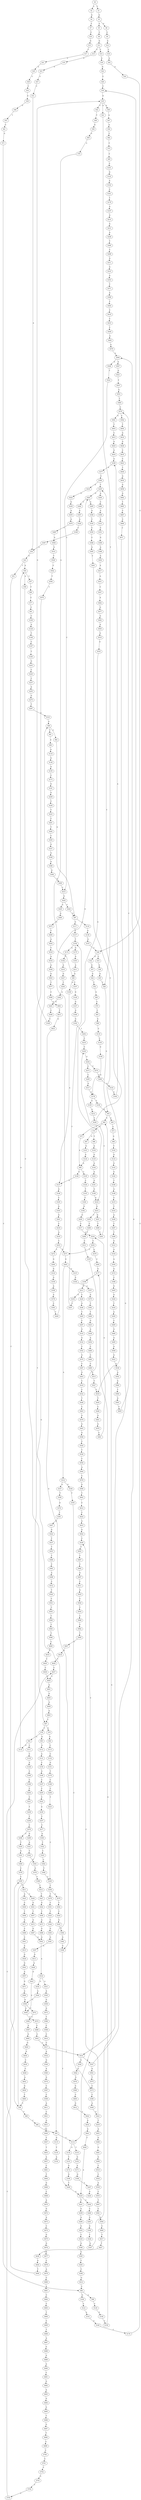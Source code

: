 strict digraph  {
	S0 -> S1 [ label = T ];
	S0 -> S2 [ label = C ];
	S1 -> S3 [ label = G ];
	S2 -> S4 [ label = G ];
	S3 -> S5 [ label = C ];
	S3 -> S6 [ label = G ];
	S4 -> S7 [ label = T ];
	S5 -> S8 [ label = C ];
	S6 -> S9 [ label = C ];
	S7 -> S10 [ label = C ];
	S8 -> S11 [ label = G ];
	S9 -> S12 [ label = G ];
	S10 -> S13 [ label = G ];
	S11 -> S14 [ label = T ];
	S11 -> S15 [ label = C ];
	S12 -> S16 [ label = C ];
	S13 -> S17 [ label = T ];
	S14 -> S18 [ label = A ];
	S15 -> S19 [ label = A ];
	S16 -> S20 [ label = A ];
	S17 -> S21 [ label = G ];
	S18 -> S22 [ label = G ];
	S19 -> S23 [ label = A ];
	S20 -> S24 [ label = G ];
	S21 -> S25 [ label = A ];
	S22 -> S26 [ label = C ];
	S23 -> S27 [ label = C ];
	S24 -> S28 [ label = C ];
	S25 -> S29 [ label = C ];
	S26 -> S30 [ label = C ];
	S27 -> S31 [ label = C ];
	S28 -> S32 [ label = G ];
	S28 -> S33 [ label = C ];
	S29 -> S34 [ label = C ];
	S30 -> S35 [ label = G ];
	S31 -> S36 [ label = A ];
	S32 -> S37 [ label = G ];
	S33 -> S38 [ label = G ];
	S34 -> S39 [ label = G ];
	S35 -> S40 [ label = A ];
	S35 -> S41 [ label = G ];
	S35 -> S42 [ label = C ];
	S36 -> S43 [ label = G ];
	S37 -> S44 [ label = G ];
	S38 -> S45 [ label = G ];
	S39 -> S46 [ label = G ];
	S40 -> S47 [ label = A ];
	S41 -> S48 [ label = T ];
	S42 -> S49 [ label = T ];
	S43 -> S50 [ label = A ];
	S43 -> S51 [ label = T ];
	S44 -> S52 [ label = T ];
	S45 -> S48 [ label = T ];
	S46 -> S53 [ label = T ];
	S47 -> S54 [ label = A ];
	S48 -> S55 [ label = G ];
	S49 -> S56 [ label = G ];
	S50 -> S57 [ label = C ];
	S50 -> S58 [ label = A ];
	S51 -> S59 [ label = C ];
	S52 -> S60 [ label = G ];
	S53 -> S61 [ label = C ];
	S54 -> S62 [ label = C ];
	S55 -> S63 [ label = A ];
	S55 -> S64 [ label = G ];
	S56 -> S65 [ label = G ];
	S57 -> S66 [ label = T ];
	S58 -> S67 [ label = C ];
	S59 -> S68 [ label = T ];
	S59 -> S69 [ label = G ];
	S60 -> S70 [ label = C ];
	S61 -> S71 [ label = G ];
	S62 -> S72 [ label = C ];
	S63 -> S73 [ label = C ];
	S64 -> S74 [ label = T ];
	S64 -> S75 [ label = A ];
	S65 -> S76 [ label = A ];
	S66 -> S77 [ label = C ];
	S67 -> S78 [ label = C ];
	S67 -> S79 [ label = A ];
	S68 -> S80 [ label = C ];
	S69 -> S81 [ label = T ];
	S69 -> S82 [ label = C ];
	S70 -> S83 [ label = C ];
	S71 -> S84 [ label = C ];
	S72 -> S85 [ label = C ];
	S73 -> S86 [ label = G ];
	S74 -> S87 [ label = G ];
	S74 -> S88 [ label = T ];
	S75 -> S89 [ label = A ];
	S76 -> S90 [ label = A ];
	S77 -> S91 [ label = C ];
	S78 -> S92 [ label = A ];
	S78 -> S93 [ label = G ];
	S79 -> S94 [ label = G ];
	S80 -> S95 [ label = T ];
	S81 -> S96 [ label = A ];
	S82 -> S97 [ label = G ];
	S83 -> S98 [ label = G ];
	S84 -> S99 [ label = A ];
	S84 -> S100 [ label = G ];
	S85 -> S101 [ label = C ];
	S86 -> S102 [ label = T ];
	S87 -> S103 [ label = G ];
	S88 -> S104 [ label = A ];
	S89 -> S105 [ label = C ];
	S89 -> S106 [ label = G ];
	S90 -> S107 [ label = T ];
	S90 -> S108 [ label = G ];
	S91 -> S109 [ label = C ];
	S92 -> S110 [ label = G ];
	S92 -> S111 [ label = C ];
	S93 -> S112 [ label = G ];
	S94 -> S113 [ label = C ];
	S95 -> S114 [ label = C ];
	S95 -> S115 [ label = G ];
	S96 -> S116 [ label = A ];
	S97 -> S117 [ label = G ];
	S97 -> S118 [ label = C ];
	S98 -> S119 [ label = C ];
	S99 -> S120 [ label = C ];
	S100 -> S121 [ label = T ];
	S101 -> S122 [ label = G ];
	S102 -> S123 [ label = G ];
	S103 -> S124 [ label = A ];
	S104 -> S125 [ label = G ];
	S105 -> S126 [ label = C ];
	S106 -> S127 [ label = A ];
	S107 -> S128 [ label = G ];
	S108 -> S127 [ label = A ];
	S109 -> S129 [ label = A ];
	S110 -> S50 [ label = A ];
	S111 -> S130 [ label = C ];
	S112 -> S131 [ label = A ];
	S113 -> S132 [ label = C ];
	S114 -> S133 [ label = T ];
	S114 -> S134 [ label = G ];
	S115 -> S135 [ label = T ];
	S116 -> S136 [ label = G ];
	S117 -> S137 [ label = C ];
	S118 -> S138 [ label = A ];
	S119 -> S139 [ label = C ];
	S120 -> S140 [ label = G ];
	S121 -> S141 [ label = A ];
	S122 -> S142 [ label = A ];
	S123 -> S143 [ label = G ];
	S124 -> S89 [ label = A ];
	S125 -> S144 [ label = A ];
	S126 -> S145 [ label = T ];
	S127 -> S146 [ label = A ];
	S128 -> S147 [ label = G ];
	S129 -> S148 [ label = T ];
	S130 -> S149 [ label = A ];
	S131 -> S150 [ label = C ];
	S132 -> S151 [ label = G ];
	S133 -> S152 [ label = G ];
	S134 -> S153 [ label = T ];
	S135 -> S154 [ label = A ];
	S136 -> S155 [ label = A ];
	S137 -> S156 [ label = T ];
	S138 -> S157 [ label = G ];
	S139 -> S158 [ label = G ];
	S140 -> S159 [ label = C ];
	S141 -> S160 [ label = G ];
	S142 -> S161 [ label = C ];
	S143 -> S162 [ label = G ];
	S144 -> S163 [ label = A ];
	S145 -> S164 [ label = C ];
	S146 -> S165 [ label = C ];
	S147 -> S166 [ label = G ];
	S148 -> S167 [ label = C ];
	S149 -> S168 [ label = C ];
	S150 -> S169 [ label = G ];
	S151 -> S170 [ label = T ];
	S152 -> S171 [ label = A ];
	S153 -> S172 [ label = G ];
	S155 -> S173 [ label = C ];
	S156 -> S174 [ label = A ];
	S156 -> S175 [ label = G ];
	S157 -> S28 [ label = C ];
	S158 -> S176 [ label = G ];
	S159 -> S177 [ label = G ];
	S160 -> S178 [ label = C ];
	S161 -> S179 [ label = T ];
	S162 -> S180 [ label = T ];
	S163 -> S181 [ label = G ];
	S164 -> S182 [ label = G ];
	S165 -> S183 [ label = G ];
	S166 -> S184 [ label = G ];
	S167 -> S185 [ label = T ];
	S168 -> S186 [ label = C ];
	S169 -> S187 [ label = C ];
	S170 -> S188 [ label = C ];
	S171 -> S189 [ label = G ];
	S172 -> S190 [ label = G ];
	S173 -> S191 [ label = G ];
	S174 -> S192 [ label = T ];
	S175 -> S193 [ label = G ];
	S176 -> S194 [ label = T ];
	S176 -> S195 [ label = A ];
	S177 -> S196 [ label = C ];
	S178 -> S30 [ label = C ];
	S179 -> S197 [ label = A ];
	S180 -> S198 [ label = A ];
	S181 -> S199 [ label = G ];
	S182 -> S200 [ label = G ];
	S183 -> S201 [ label = G ];
	S184 -> S202 [ label = T ];
	S185 -> S203 [ label = G ];
	S186 -> S204 [ label = C ];
	S187 -> S205 [ label = C ];
	S188 -> S206 [ label = C ];
	S189 -> S207 [ label = T ];
	S190 -> S208 [ label = T ];
	S191 -> S209 [ label = G ];
	S192 -> S210 [ label = A ];
	S193 -> S211 [ label = A ];
	S194 -> S55 [ label = G ];
	S195 -> S212 [ label = A ];
	S196 -> S213 [ label = G ];
	S197 -> S214 [ label = G ];
	S198 -> S215 [ label = C ];
	S199 -> S216 [ label = G ];
	S200 -> S217 [ label = C ];
	S201 -> S218 [ label = C ];
	S202 -> S219 [ label = C ];
	S203 -> S220 [ label = C ];
	S204 -> S221 [ label = C ];
	S205 -> S222 [ label = C ];
	S206 -> S223 [ label = T ];
	S207 -> S224 [ label = A ];
	S208 -> S225 [ label = A ];
	S209 -> S226 [ label = C ];
	S210 -> S227 [ label = G ];
	S211 -> S90 [ label = A ];
	S212 -> S228 [ label = C ];
	S213 -> S229 [ label = C ];
	S213 -> S230 [ label = G ];
	S214 -> S231 [ label = A ];
	S215 -> S232 [ label = T ];
	S216 -> S233 [ label = G ];
	S217 -> S234 [ label = A ];
	S218 -> S235 [ label = A ];
	S219 -> S236 [ label = C ];
	S220 -> S237 [ label = C ];
	S221 -> S238 [ label = T ];
	S222 -> S239 [ label = A ];
	S223 -> S240 [ label = C ];
	S225 -> S241 [ label = T ];
	S225 -> S242 [ label = C ];
	S226 -> S243 [ label = T ];
	S227 -> S244 [ label = T ];
	S228 -> S245 [ label = T ];
	S229 -> S246 [ label = G ];
	S230 -> S247 [ label = C ];
	S231 -> S248 [ label = A ];
	S232 -> S249 [ label = A ];
	S233 -> S250 [ label = T ];
	S233 -> S251 [ label = G ];
	S234 -> S252 [ label = C ];
	S235 -> S253 [ label = C ];
	S236 -> S254 [ label = G ];
	S237 -> S255 [ label = A ];
	S238 -> S256 [ label = T ];
	S239 -> S257 [ label = T ];
	S240 -> S258 [ label = T ];
	S241 -> S259 [ label = G ];
	S242 -> S260 [ label = C ];
	S243 -> S261 [ label = C ];
	S244 -> S262 [ label = A ];
	S245 -> S263 [ label = G ];
	S245 -> S264 [ label = A ];
	S246 -> S265 [ label = T ];
	S247 -> S156 [ label = T ];
	S248 -> S266 [ label = T ];
	S249 -> S267 [ label = T ];
	S250 -> S268 [ label = C ];
	S251 -> S269 [ label = T ];
	S252 -> S270 [ label = G ];
	S252 -> S271 [ label = C ];
	S253 -> S271 [ label = C ];
	S253 -> S272 [ label = T ];
	S254 -> S273 [ label = C ];
	S254 -> S274 [ label = T ];
	S255 -> S275 [ label = G ];
	S256 -> S276 [ label = C ];
	S257 -> S277 [ label = C ];
	S258 -> S278 [ label = T ];
	S258 -> S279 [ label = G ];
	S259 -> S280 [ label = A ];
	S260 -> S281 [ label = G ];
	S261 -> S282 [ label = T ];
	S262 -> S283 [ label = G ];
	S263 -> S284 [ label = C ];
	S263 -> S285 [ label = G ];
	S264 -> S286 [ label = C ];
	S265 -> S287 [ label = C ];
	S266 -> S288 [ label = C ];
	S267 -> S289 [ label = T ];
	S268 -> S290 [ label = T ];
	S269 -> S291 [ label = C ];
	S270 -> S292 [ label = C ];
	S271 -> S293 [ label = G ];
	S272 -> S294 [ label = G ];
	S273 -> S295 [ label = C ];
	S274 -> S296 [ label = C ];
	S275 -> S297 [ label = T ];
	S276 -> S298 [ label = C ];
	S276 -> S299 [ label = G ];
	S277 -> S300 [ label = G ];
	S278 -> S301 [ label = C ];
	S279 -> S302 [ label = T ];
	S280 -> S303 [ label = G ];
	S281 -> S304 [ label = G ];
	S282 -> S305 [ label = C ];
	S283 -> S306 [ label = C ];
	S284 -> S307 [ label = A ];
	S285 -> S308 [ label = A ];
	S286 -> S309 [ label = A ];
	S287 -> S310 [ label = G ];
	S288 -> S311 [ label = G ];
	S289 -> S312 [ label = G ];
	S290 -> S313 [ label = C ];
	S291 -> S236 [ label = C ];
	S292 -> S177 [ label = G ];
	S293 -> S314 [ label = A ];
	S293 -> S315 [ label = G ];
	S294 -> S316 [ label = G ];
	S295 -> S317 [ label = G ];
	S296 -> S318 [ label = G ];
	S297 -> S319 [ label = C ];
	S298 -> S320 [ label = T ];
	S299 -> S321 [ label = A ];
	S300 -> S322 [ label = T ];
	S301 -> S323 [ label = T ];
	S302 -> S324 [ label = C ];
	S303 -> S325 [ label = C ];
	S304 -> S326 [ label = T ];
	S305 -> S327 [ label = G ];
	S306 -> S328 [ label = C ];
	S307 -> S329 [ label = A ];
	S308 -> S330 [ label = C ];
	S309 -> S331 [ label = A ];
	S310 -> S332 [ label = A ];
	S311 -> S333 [ label = G ];
	S312 -> S334 [ label = G ];
	S313 -> S335 [ label = T ];
	S314 -> S336 [ label = G ];
	S314 -> S337 [ label = A ];
	S315 -> S338 [ label = G ];
	S316 -> S339 [ label = G ];
	S317 -> S176 [ label = G ];
	S318 -> S340 [ label = G ];
	S319 -> S69 [ label = G ];
	S320 -> S341 [ label = G ];
	S321 -> S342 [ label = T ];
	S322 -> S343 [ label = C ];
	S323 -> S344 [ label = C ];
	S324 -> S345 [ label = G ];
	S325 -> S346 [ label = G ];
	S326 -> S347 [ label = G ];
	S327 -> S348 [ label = A ];
	S328 -> S35 [ label = G ];
	S329 -> S349 [ label = C ];
	S330 -> S350 [ label = C ];
	S331 -> S351 [ label = C ];
	S332 -> S352 [ label = C ];
	S333 -> S353 [ label = G ];
	S334 -> S354 [ label = A ];
	S335 -> S114 [ label = C ];
	S336 -> S355 [ label = T ];
	S337 -> S356 [ label = T ];
	S338 -> S357 [ label = A ];
	S339 -> S358 [ label = A ];
	S340 -> S359 [ label = A ];
	S341 -> S360 [ label = T ];
	S342 -> S361 [ label = C ];
	S343 -> S362 [ label = C ];
	S344 -> S363 [ label = G ];
	S345 -> S364 [ label = T ];
	S346 -> S365 [ label = G ];
	S347 -> S64 [ label = G ];
	S348 -> S366 [ label = A ];
	S349 -> S367 [ label = C ];
	S350 -> S368 [ label = C ];
	S351 -> S369 [ label = G ];
	S352 -> S370 [ label = G ];
	S353 -> S371 [ label = T ];
	S354 -> S372 [ label = A ];
	S355 -> S373 [ label = C ];
	S356 -> S374 [ label = G ];
	S357 -> S375 [ label = A ];
	S358 -> S376 [ label = A ];
	S359 -> S377 [ label = A ];
	S360 -> S378 [ label = C ];
	S361 -> S379 [ label = G ];
	S362 -> S380 [ label = T ];
	S363 -> S381 [ label = G ];
	S364 -> S382 [ label = G ];
	S365 -> S383 [ label = T ];
	S366 -> S384 [ label = G ];
	S367 -> S36 [ label = A ];
	S368 -> S385 [ label = G ];
	S369 -> S386 [ label = A ];
	S370 -> S387 [ label = C ];
	S371 -> S388 [ label = A ];
	S372 -> S389 [ label = C ];
	S373 -> S390 [ label = C ];
	S374 -> S391 [ label = T ];
	S375 -> S392 [ label = T ];
	S376 -> S393 [ label = C ];
	S377 -> S394 [ label = C ];
	S378 -> S395 [ label = C ];
	S379 -> S396 [ label = T ];
	S380 -> S240 [ label = C ];
	S381 -> S397 [ label = A ];
	S382 -> S398 [ label = G ];
	S383 -> S399 [ label = C ];
	S384 -> S400 [ label = T ];
	S385 -> S401 [ label = T ];
	S386 -> S402 [ label = A ];
	S387 -> S403 [ label = G ];
	S388 -> S404 [ label = T ];
	S389 -> S405 [ label = G ];
	S390 -> S406 [ label = A ];
	S391 -> S407 [ label = A ];
	S392 -> S408 [ label = T ];
	S393 -> S409 [ label = T ];
	S394 -> S410 [ label = A ];
	S394 -> S245 [ label = T ];
	S395 -> S411 [ label = T ];
	S396 -> S412 [ label = T ];
	S397 -> S413 [ label = G ];
	S398 -> S208 [ label = T ];
	S399 -> S414 [ label = G ];
	S400 -> S415 [ label = C ];
	S401 -> S416 [ label = C ];
	S402 -> S417 [ label = A ];
	S403 -> S418 [ label = C ];
	S404 -> S419 [ label = C ];
	S405 -> S420 [ label = G ];
	S406 -> S421 [ label = G ];
	S407 -> S422 [ label = G ];
	S408 -> S423 [ label = G ];
	S409 -> S263 [ label = G ];
	S410 -> S424 [ label = G ];
	S411 -> S425 [ label = A ];
	S411 -> S426 [ label = T ];
	S412 -> S427 [ label = T ];
	S413 -> S428 [ label = A ];
	S414 -> S84 [ label = C ];
	S415 -> S429 [ label = G ];
	S416 -> S430 [ label = T ];
	S417 -> S431 [ label = A ];
	S418 -> S432 [ label = C ];
	S419 -> S433 [ label = C ];
	S420 -> S434 [ label = T ];
	S421 -> S435 [ label = T ];
	S421 -> S436 [ label = C ];
	S422 -> S437 [ label = T ];
	S423 -> S438 [ label = A ];
	S424 -> S439 [ label = G ];
	S425 -> S440 [ label = C ];
	S426 -> S441 [ label = G ];
	S427 -> S442 [ label = G ];
	S428 -> S443 [ label = G ];
	S429 -> S444 [ label = C ];
	S429 -> S445 [ label = A ];
	S430 -> S446 [ label = C ];
	S431 -> S447 [ label = C ];
	S432 -> S448 [ label = T ];
	S433 -> S449 [ label = C ];
	S434 -> S450 [ label = A ];
	S435 -> S451 [ label = A ];
	S436 -> S452 [ label = T ];
	S437 -> S453 [ label = T ];
	S438 -> S454 [ label = A ];
	S439 -> S455 [ label = A ];
	S440 -> S456 [ label = T ];
	S441 -> S457 [ label = T ];
	S442 -> S458 [ label = T ];
	S443 -> S459 [ label = G ];
	S444 -> S97 [ label = G ];
	S445 -> S460 [ label = G ];
	S446 -> S461 [ label = G ];
	S447 -> S462 [ label = A ];
	S448 -> S463 [ label = C ];
	S449 -> S464 [ label = G ];
	S450 -> S465 [ label = C ];
	S451 -> S466 [ label = G ];
	S452 -> S467 [ label = T ];
	S453 -> S468 [ label = T ];
	S454 -> S469 [ label = C ];
	S455 -> S470 [ label = A ];
	S456 -> S471 [ label = A ];
	S457 -> S472 [ label = A ];
	S458 -> S473 [ label = A ];
	S459 -> S474 [ label = T ];
	S460 -> S475 [ label = G ];
	S461 -> S476 [ label = G ];
	S462 -> S477 [ label = G ];
	S463 -> S478 [ label = G ];
	S464 -> S479 [ label = A ];
	S465 -> S480 [ label = G ];
	S466 -> S481 [ label = G ];
	S467 -> S482 [ label = C ];
	S468 -> S483 [ label = C ];
	S469 -> S484 [ label = C ];
	S470 -> S485 [ label = T ];
	S471 -> S486 [ label = C ];
	S472 -> S487 [ label = G ];
	S473 -> S488 [ label = G ];
	S474 -> S489 [ label = C ];
	S475 -> S490 [ label = T ];
	S476 -> S491 [ label = C ];
	S477 -> S492 [ label = A ];
	S478 -> S493 [ label = G ];
	S479 -> S494 [ label = A ];
	S480 -> S495 [ label = A ];
	S481 -> S496 [ label = G ];
	S482 -> S497 [ label = A ];
	S483 -> S498 [ label = A ];
	S484 -> S499 [ label = C ];
	S485 -> S500 [ label = A ];
	S486 -> S501 [ label = C ];
	S487 -> S502 [ label = G ];
	S488 -> S502 [ label = G ];
	S489 -> S503 [ label = C ];
	S490 -> S504 [ label = A ];
	S491 -> S234 [ label = A ];
	S492 -> S505 [ label = A ];
	S493 -> S506 [ label = G ];
	S494 -> S507 [ label = A ];
	S494 -> S508 [ label = G ];
	S495 -> S509 [ label = A ];
	S496 -> S510 [ label = T ];
	S497 -> S511 [ label = C ];
	S498 -> S512 [ label = C ];
	S499 -> S513 [ label = G ];
	S500 -> S514 [ label = G ];
	S501 -> S515 [ label = A ];
	S502 -> S516 [ label = A ];
	S503 -> S517 [ label = C ];
	S504 -> S518 [ label = T ];
	S505 -> S519 [ label = G ];
	S506 -> S520 [ label = C ];
	S507 -> S521 [ label = G ];
	S508 -> S522 [ label = T ];
	S509 -> S523 [ label = G ];
	S510 -> S524 [ label = C ];
	S511 -> S525 [ label = G ];
	S512 -> S526 [ label = T ];
	S513 -> S527 [ label = T ];
	S514 -> S528 [ label = T ];
	S515 -> S529 [ label = G ];
	S516 -> S530 [ label = G ];
	S516 -> S531 [ label = A ];
	S517 -> S532 [ label = A ];
	S517 -> S533 [ label = G ];
	S518 -> S534 [ label = A ];
	S519 -> S535 [ label = G ];
	S520 -> S536 [ label = T ];
	S521 -> S537 [ label = T ];
	S522 -> S415 [ label = C ];
	S523 -> S538 [ label = A ];
	S524 -> S539 [ label = A ];
	S525 -> S540 [ label = C ];
	S526 -> S541 [ label = C ];
	S527 -> S416 [ label = C ];
	S528 -> S542 [ label = C ];
	S529 -> S543 [ label = G ];
	S530 -> S544 [ label = A ];
	S531 -> S545 [ label = A ];
	S532 -> S546 [ label = G ];
	S533 -> S547 [ label = A ];
	S533 -> S548 [ label = G ];
	S534 -> S549 [ label = A ];
	S535 -> S216 [ label = G ];
	S536 -> S550 [ label = C ];
	S537 -> S551 [ label = G ];
	S538 -> S552 [ label = A ];
	S539 -> S553 [ label = C ];
	S540 -> S554 [ label = C ];
	S541 -> S555 [ label = C ];
	S542 -> S556 [ label = T ];
	S543 -> S557 [ label = A ];
	S544 -> S558 [ label = G ];
	S545 -> S559 [ label = G ];
	S546 -> S560 [ label = A ];
	S547 -> S561 [ label = G ];
	S547 -> S494 [ label = A ];
	S548 -> S562 [ label = A ];
	S549 -> S563 [ label = G ];
	S550 -> S564 [ label = A ];
	S551 -> S565 [ label = T ];
	S552 -> S566 [ label = G ];
	S553 -> S567 [ label = T ];
	S554 -> S568 [ label = C ];
	S555 -> S569 [ label = T ];
	S556 -> S570 [ label = C ];
	S557 -> S571 [ label = G ];
	S558 -> S572 [ label = T ];
	S558 -> S459 [ label = G ];
	S559 -> S573 [ label = G ];
	S560 -> S574 [ label = G ];
	S561 -> S575 [ label = T ];
	S562 -> S576 [ label = G ];
	S563 -> S577 [ label = T ];
	S564 -> S578 [ label = C ];
	S565 -> S579 [ label = C ];
	S566 -> S580 [ label = T ];
	S567 -> S581 [ label = C ];
	S568 -> S582 [ label = T ];
	S569 -> S583 [ label = T ];
	S570 -> S95 [ label = T ];
	S571 -> S584 [ label = A ];
	S572 -> S585 [ label = C ];
	S573 -> S586 [ label = T ];
	S574 -> S587 [ label = C ];
	S575 -> S373 [ label = C ];
	S576 -> S588 [ label = G ];
	S577 -> S589 [ label = C ];
	S578 -> S590 [ label = G ];
	S579 -> S591 [ label = G ];
	S579 -> S592 [ label = C ];
	S580 -> S593 [ label = G ];
	S581 -> S594 [ label = G ];
	S582 -> S595 [ label = T ];
	S583 -> S596 [ label = T ];
	S584 -> S558 [ label = G ];
	S585 -> S597 [ label = A ];
	S586 -> S598 [ label = C ];
	S587 -> S599 [ label = C ];
	S588 -> S600 [ label = C ];
	S589 -> S601 [ label = G ];
	S590 -> S602 [ label = T ];
	S591 -> S603 [ label = T ];
	S592 -> S604 [ label = T ];
	S593 -> S605 [ label = T ];
	S594 -> S606 [ label = C ];
	S595 -> S607 [ label = C ];
	S596 -> S608 [ label = C ];
	S597 -> S609 [ label = G ];
	S598 -> S610 [ label = C ];
	S599 -> S611 [ label = A ];
	S600 -> S612 [ label = G ];
	S601 -> S613 [ label = T ];
	S602 -> S614 [ label = C ];
	S603 -> S615 [ label = C ];
	S604 -> S616 [ label = G ];
	S605 -> S579 [ label = C ];
	S606 -> S617 [ label = T ];
	S607 -> S618 [ label = A ];
	S608 -> S619 [ label = A ];
	S609 -> S620 [ label = G ];
	S610 -> S517 [ label = C ];
	S611 -> S621 [ label = C ];
	S612 -> S622 [ label = T ];
	S613 -> S623 [ label = G ];
	S614 -> S624 [ label = C ];
	S615 -> S625 [ label = G ];
	S616 -> S626 [ label = G ];
	S617 -> S627 [ label = T ];
	S618 -> S628 [ label = T ];
	S619 -> S629 [ label = T ];
	S620 -> S630 [ label = A ];
	S621 -> S631 [ label = G ];
	S622 -> S632 [ label = G ];
	S623 -> S398 [ label = G ];
	S624 -> S633 [ label = A ];
	S625 -> S634 [ label = G ];
	S626 -> S635 [ label = C ];
	S627 -> S636 [ label = C ];
	S628 -> S637 [ label = C ];
	S629 -> S638 [ label = C ];
	S630 -> S639 [ label = C ];
	S631 -> S640 [ label = G ];
	S632 -> S641 [ label = G ];
	S633 -> S642 [ label = G ];
	S634 -> S359 [ label = A ];
	S635 -> S643 [ label = C ];
	S636 -> S644 [ label = A ];
	S637 -> S645 [ label = C ];
	S638 -> S645 [ label = C ];
	S639 -> S646 [ label = C ];
	S640 -> S647 [ label = T ];
	S641 -> S648 [ label = T ];
	S642 -> S436 [ label = C ];
	S643 -> S649 [ label = T ];
	S644 -> S650 [ label = T ];
	S645 -> S651 [ label = A ];
	S646 -> S652 [ label = A ];
	S647 -> S653 [ label = T ];
	S648 -> S225 [ label = A ];
	S649 -> S654 [ label = G ];
	S650 -> S637 [ label = C ];
	S651 -> S655 [ label = G ];
	S652 -> S656 [ label = G ];
	S653 -> S657 [ label = A ];
	S654 -> S658 [ label = G ];
	S655 -> S659 [ label = A ];
	S656 -> S660 [ label = T ];
	S657 -> S661 [ label = C ];
	S658 -> S662 [ label = G ];
	S659 -> S663 [ label = A ];
	S660 -> S59 [ label = C ];
	S661 -> S664 [ label = T ];
	S662 -> S665 [ label = T ];
	S663 -> S67 [ label = C ];
	S664 -> S666 [ label = G ];
	S665 -> S667 [ label = C ];
	S666 -> S668 [ label = C ];
	S667 -> S669 [ label = C ];
	S668 -> S670 [ label = A ];
	S669 -> S671 [ label = C ];
	S670 -> S672 [ label = G ];
	S671 -> S533 [ label = G ];
	S672 -> S673 [ label = A ];
	S673 -> S674 [ label = C ];
	S674 -> S675 [ label = G ];
	S675 -> S676 [ label = G ];
	S676 -> S677 [ label = A ];
	S677 -> S678 [ label = C ];
	S678 -> S679 [ label = A ];
	S679 -> S680 [ label = C ];
	S680 -> S681 [ label = A ];
	S681 -> S682 [ label = C ];
	S682 -> S683 [ label = C ];
	S683 -> S684 [ label = T ];
	S684 -> S685 [ label = C ];
	S685 -> S686 [ label = T ];
	S686 -> S687 [ label = A ];
	S687 -> S688 [ label = G ];
	S688 -> S689 [ label = A ];
	S689 -> S690 [ label = A ];
	S690 -> S691 [ label = C ];
	S691 -> S692 [ label = G ];
	S692 -> S693 [ label = A ];
	S693 -> S694 [ label = G ];
	S694 -> S695 [ label = G ];
	S695 -> S696 [ label = T ];
	S696 -> S697 [ label = G ];
	S697 -> S698 [ label = T ];
	S698 -> S699 [ label = C ];
	S699 -> S700 [ label = C ];
	S700 -> S701 [ label = C ];
	S701 -> S702 [ label = T ];
	S702 -> S703 [ label = G ];
	S703 -> S704 [ label = T ];
	S704 -> S705 [ label = C ];
	S705 -> S395 [ label = C ];
}
